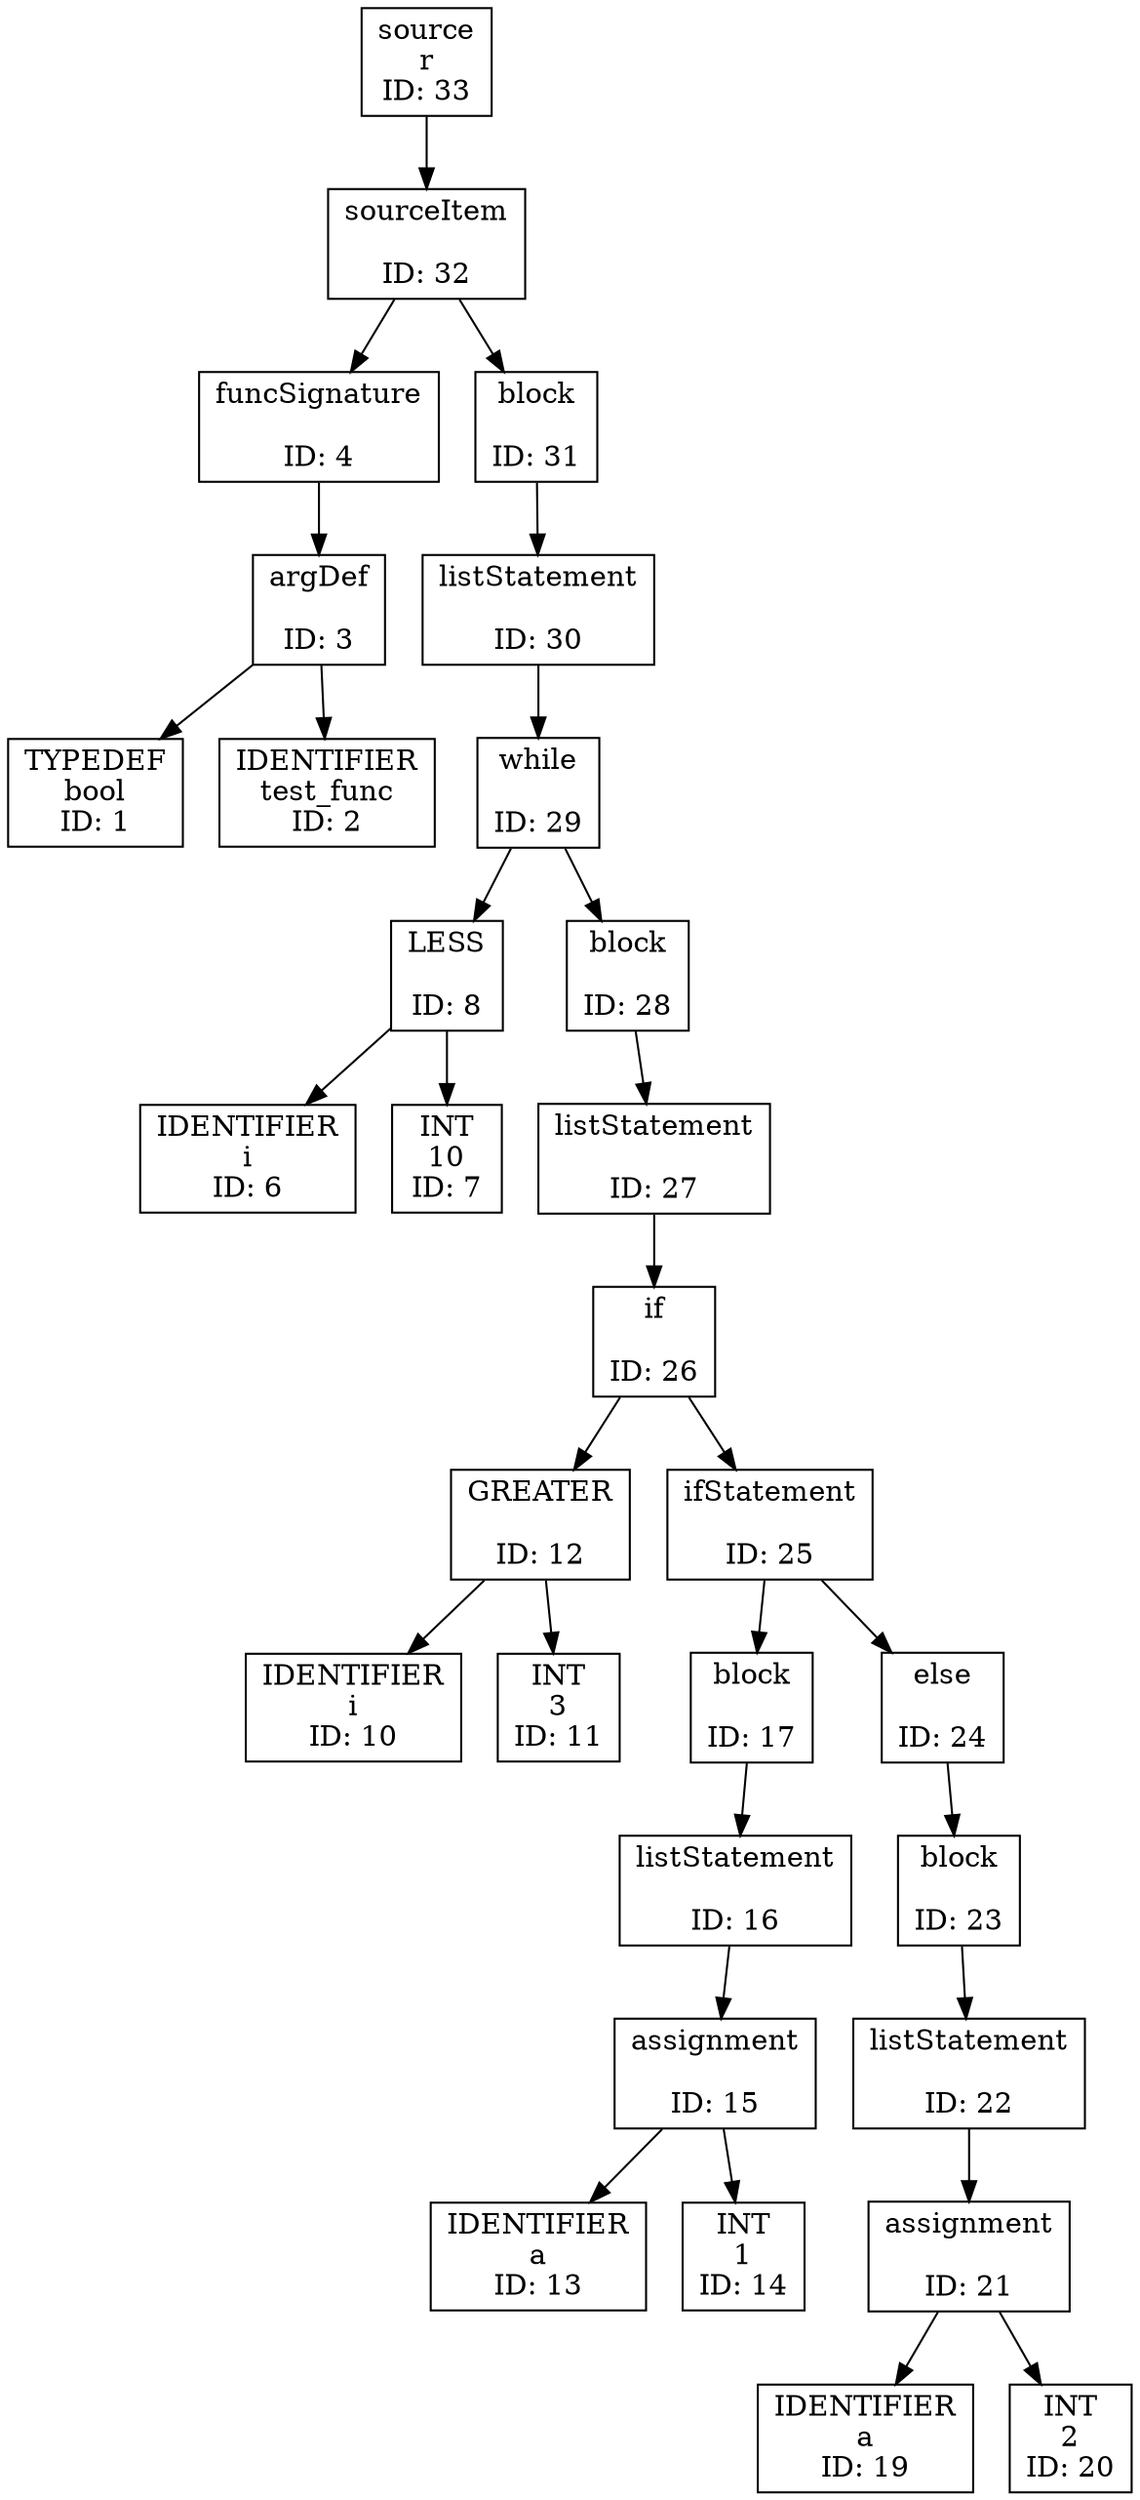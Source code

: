 digraph G {
    node [shape=box];
    "source\nr\nID: 33" -> "sourceItem\n\nID: 32";
    "sourceItem\n\nID: 32" -> "funcSignature\n\nID: 4";
    "funcSignature\n\nID: 4" -> "argDef\n\nID: 3";
    "argDef\n\nID: 3" -> "TYPEDEF\nbool\nID: 1";
    "argDef\n\nID: 3" -> "IDENTIFIER\ntest_func\nID: 2";
    "sourceItem\n\nID: 32" -> "block\n\nID: 31";
    "block\n\nID: 31" -> "listStatement\n\nID: 30";
    "listStatement\n\nID: 30" -> "while\n\nID: 29";
    "while\n\nID: 29" -> "LESS\n\nID: 8";
    "LESS\n\nID: 8" -> "IDENTIFIER\ni\nID: 6";
    "LESS\n\nID: 8" -> "INT\n10\nID: 7";
    "while\n\nID: 29" -> "block\n\nID: 28";
    "block\n\nID: 28" -> "listStatement\n\nID: 27";
    "listStatement\n\nID: 27" -> "if\n\nID: 26";
    "if\n\nID: 26" -> "GREATER\n\nID: 12";
    "GREATER\n\nID: 12" -> "IDENTIFIER\ni\nID: 10";
    "GREATER\n\nID: 12" -> "INT\n3\nID: 11";
    "if\n\nID: 26" -> "ifStatement\n\nID: 25";
    "ifStatement\n\nID: 25" -> "block\n\nID: 17";
    "block\n\nID: 17" -> "listStatement\n\nID: 16";
    "listStatement\n\nID: 16" -> "assignment\n\nID: 15";
    "assignment\n\nID: 15" -> "IDENTIFIER\na\nID: 13";
    "assignment\n\nID: 15" -> "INT\n1\nID: 14";
    "ifStatement\n\nID: 25" -> "else\n\nID: 24";
    "else\n\nID: 24" -> "block\n\nID: 23";
    "block\n\nID: 23" -> "listStatement\n\nID: 22";
    "listStatement\n\nID: 22" -> "assignment\n\nID: 21";
    "assignment\n\nID: 21" -> "IDENTIFIER\na\nID: 19";
    "assignment\n\nID: 21" -> "INT\n2\nID: 20";
}
